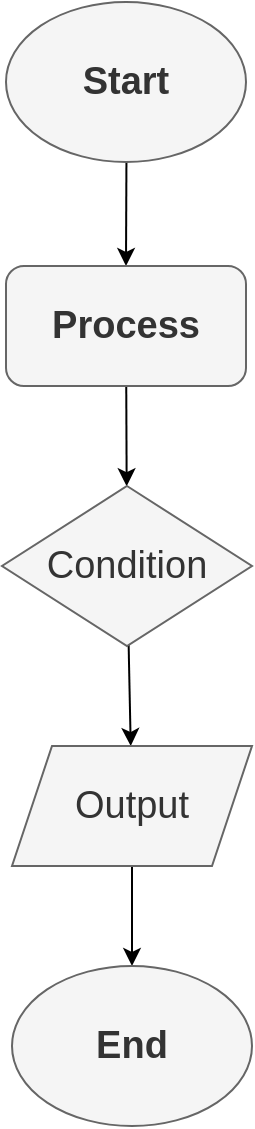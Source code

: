 <mxfile>
    <diagram id="2z_gm2AnbWFbj7iXFUiJ" name="Page-1">
        <mxGraphModel dx="1103" dy="778" grid="1" gridSize="10" guides="1" tooltips="1" connect="1" arrows="1" fold="1" page="1" pageScale="1" pageWidth="850" pageHeight="1100" math="0" shadow="0">
            <root>
                <mxCell id="0"/>
                <mxCell id="1" parent="0"/>
                <mxCell id="13" value="" style="edgeStyle=none;html=1;fontSize=19;" edge="1" parent="1" source="2" target="3">
                    <mxGeometry relative="1" as="geometry"/>
                </mxCell>
                <mxCell id="2" value="&lt;b&gt;&lt;font style=&quot;font-size: 19px;&quot;&gt;Start&lt;/font&gt;&lt;/b&gt;" style="ellipse;whiteSpace=wrap;html=1;fillColor=#f5f5f5;fontColor=#333333;strokeColor=#666666;" vertex="1" parent="1">
                    <mxGeometry x="365" y="108" width="120" height="80" as="geometry"/>
                </mxCell>
                <mxCell id="6" value="" style="edgeStyle=none;html=1;fontSize=19;" edge="1" parent="1" source="3" target="5">
                    <mxGeometry relative="1" as="geometry"/>
                </mxCell>
                <mxCell id="3" value="&lt;b&gt;Process&lt;/b&gt;" style="rounded=1;whiteSpace=wrap;html=1;fontSize=19;fillColor=#f5f5f5;fontColor=#333333;strokeColor=#666666;" vertex="1" parent="1">
                    <mxGeometry x="365" y="240" width="120" height="60" as="geometry"/>
                </mxCell>
                <mxCell id="8" value="" style="edgeStyle=none;html=1;fontSize=19;" edge="1" parent="1" source="5" target="7">
                    <mxGeometry relative="1" as="geometry"/>
                </mxCell>
                <mxCell id="5" value="Condition" style="rhombus;whiteSpace=wrap;html=1;fontSize=19;fillColor=#f5f5f5;fontColor=#333333;strokeColor=#666666;" vertex="1" parent="1">
                    <mxGeometry x="363" y="350" width="125" height="80" as="geometry"/>
                </mxCell>
                <mxCell id="14" value="" style="edgeStyle=none;html=1;fontSize=19;" edge="1" parent="1" source="7" target="12">
                    <mxGeometry relative="1" as="geometry"/>
                </mxCell>
                <mxCell id="7" value="Output" style="shape=parallelogram;perimeter=parallelogramPerimeter;whiteSpace=wrap;html=1;fixedSize=1;fontSize=19;fillColor=#f5f5f5;fontColor=#333333;strokeColor=#666666;" vertex="1" parent="1">
                    <mxGeometry x="368" y="480" width="120" height="60" as="geometry"/>
                </mxCell>
                <mxCell id="12" value="&lt;b&gt;&lt;font style=&quot;font-size: 19px;&quot;&gt;End&lt;/font&gt;&lt;/b&gt;" style="ellipse;whiteSpace=wrap;html=1;fillColor=#f5f5f5;fontColor=#333333;strokeColor=#666666;" vertex="1" parent="1">
                    <mxGeometry x="368" y="590" width="120" height="80" as="geometry"/>
                </mxCell>
            </root>
        </mxGraphModel>
    </diagram>
</mxfile>